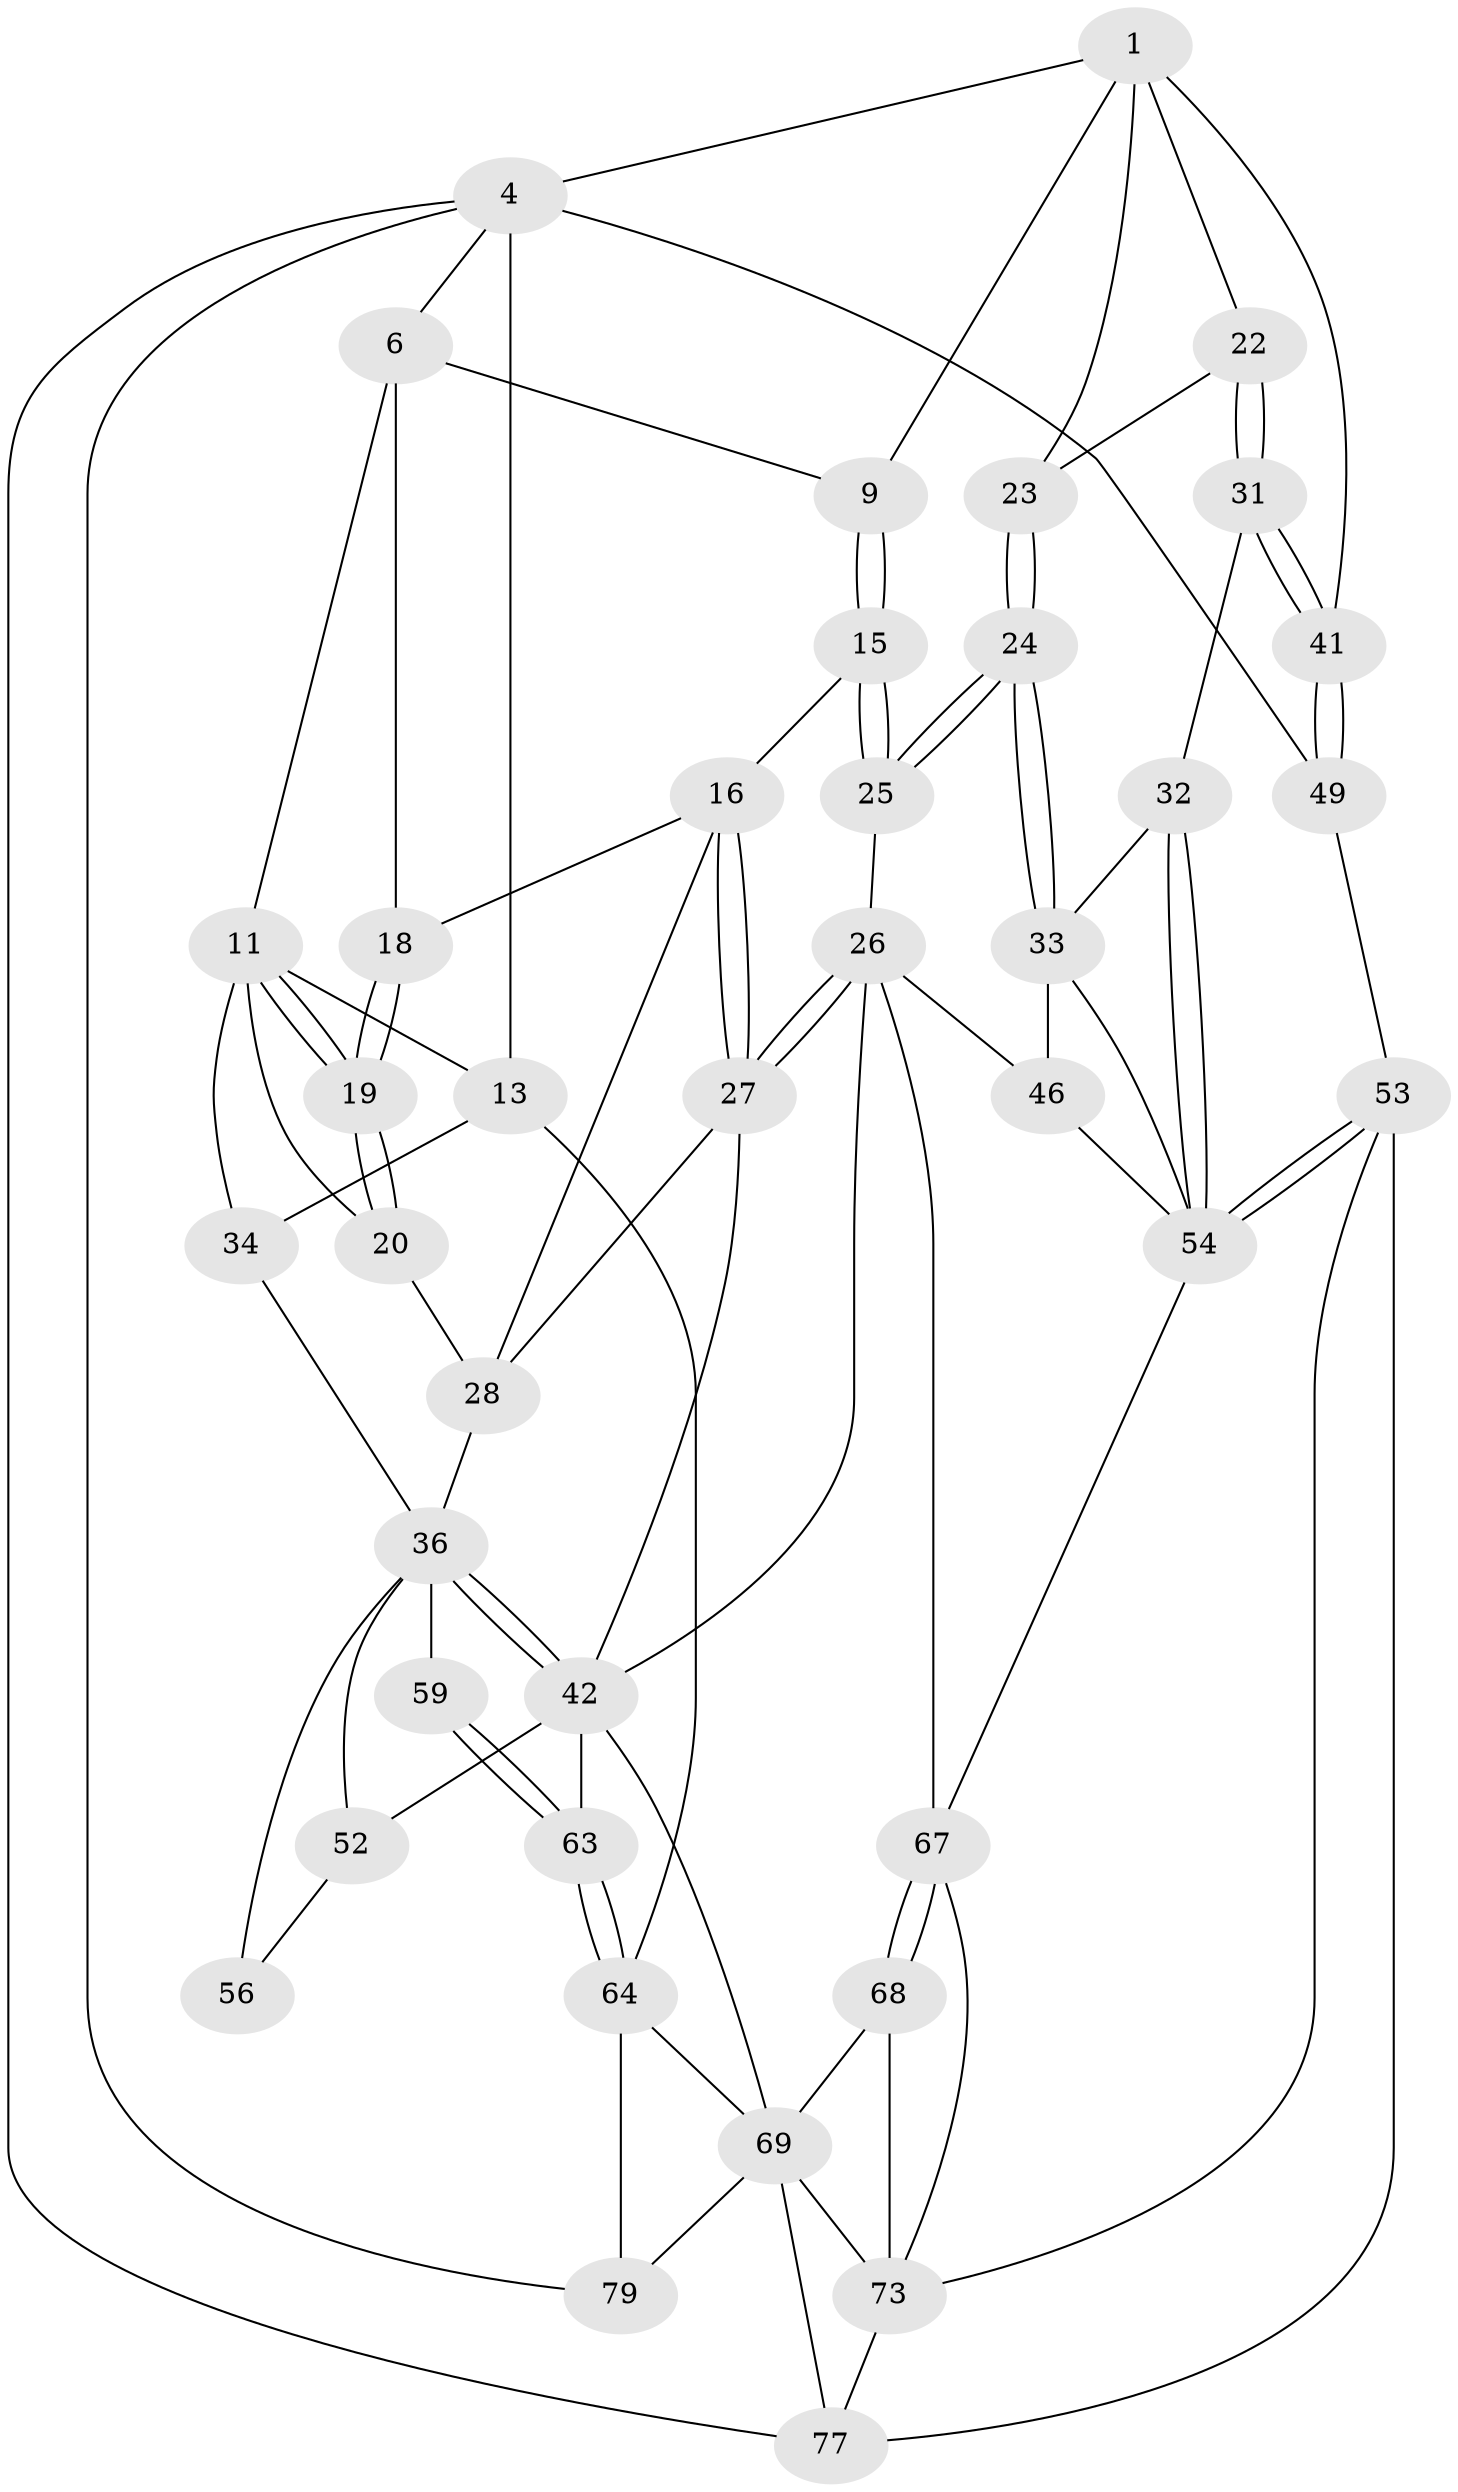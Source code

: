 // original degree distribution, {3: 0.025, 5: 0.5, 4: 0.25, 6: 0.225}
// Generated by graph-tools (version 1.1) at 2025/16/03/09/25 04:16:59]
// undirected, 40 vertices, 94 edges
graph export_dot {
graph [start="1"]
  node [color=gray90,style=filled];
  1 [pos="+0.7579610195610292+0.05264191525766814",super="+8+2"];
  4 [pos="+1+0",super="+14+5+48"];
  6 [pos="+0.43296965534997606+0",super="+7+10"];
  9 [pos="+0.6875479173431396+0.17836965520332476"];
  11 [pos="+0.12412622870270848+0.10875961808591247",super="+12"];
  13 [pos="+0+0",super="+35"];
  15 [pos="+0.6771367498278834+0.1954368317992776"];
  16 [pos="+0.508267807051926+0.21542223882663525",super="+17"];
  18 [pos="+0.40575769546638885+0.1096049187406242"];
  19 [pos="+0.21517583257876954+0.22424967864487788"];
  20 [pos="+0.1686573314821662+0.30345606014515425"];
  22 [pos="+0.9886818915541733+0.13524135870436843"];
  23 [pos="+0.8690288033971534+0.19751632965916924"];
  24 [pos="+0.7423982068901703+0.3744454398921191"];
  25 [pos="+0.6655638862621148+0.35773354108566696"];
  26 [pos="+0.6307759098921402+0.3668599392455656",super="+43"];
  27 [pos="+0.6032211498530832+0.35655063613473315",super="+30"];
  28 [pos="+0.3969472710501834+0.3039702996539897",super="+29"];
  31 [pos="+0.9083855450717672+0.4386262733525295"];
  32 [pos="+0.8789619301716713+0.4546115665019747"];
  33 [pos="+0.8013573368434563+0.4502207251246769",super="+45"];
  34 [pos="+0.08595667621728884+0.36738012736872977",super="+40"];
  36 [pos="+0.3230779977028667+0.40920250881220976",super="+37"];
  41 [pos="+1+0.49249929655210745"];
  42 [pos="+0.4456988864178065+0.48296640464073326",super="+44"];
  46 [pos="+0.6982456354552916+0.5745073542528711"];
  49 [pos="+1+0.7146886359633737"];
  52 [pos="+0.32809322166370086+0.5635111268131258"];
  53 [pos="+1+0.7246639814195034",super="+72"];
  54 [pos="+0.9527213952827914+0.6657949115651768",super="+55"];
  56 [pos="+0.29504865190633245+0.565443936012386"];
  59 [pos="+0.18999155634337242+0.6363964705073271"];
  63 [pos="+0.22567083113874084+0.7565006352918217"];
  64 [pos="+0.22065583483197343+0.7850313718177997",super="+65"];
  67 [pos="+0.5983756430597689+0.735102246304613",super="+71"];
  68 [pos="+0.597913206582922+0.7360165719964085"];
  69 [pos="+0.41727003380540206+0.6449377722051838",super="+70"];
  73 [pos="+0.8133252883124765+0.8884506135258425",super="+74"];
  77 [pos="+0.6759083155365619+1",super="+80"];
  79 [pos="+0.1557411327935024+1"];
  1 -- 9;
  1 -- 23;
  1 -- 4;
  1 -- 22;
  1 -- 41;
  4 -- 13 [weight=2];
  4 -- 6;
  4 -- 49;
  4 -- 77;
  4 -- 79;
  6 -- 9;
  6 -- 18;
  6 -- 11;
  9 -- 15;
  9 -- 15;
  11 -- 19;
  11 -- 19;
  11 -- 34;
  11 -- 20;
  11 -- 13;
  13 -- 64;
  13 -- 34 [weight=2];
  15 -- 16;
  15 -- 25;
  15 -- 25;
  16 -- 27;
  16 -- 27;
  16 -- 18;
  16 -- 28;
  18 -- 19;
  18 -- 19;
  19 -- 20;
  19 -- 20;
  20 -- 28;
  22 -- 23;
  22 -- 31;
  22 -- 31;
  23 -- 24;
  23 -- 24;
  24 -- 25;
  24 -- 25;
  24 -- 33;
  24 -- 33;
  25 -- 26;
  26 -- 27;
  26 -- 27;
  26 -- 67;
  26 -- 46;
  26 -- 42;
  27 -- 42;
  27 -- 28;
  28 -- 36;
  31 -- 32;
  31 -- 41;
  31 -- 41;
  32 -- 33;
  32 -- 54;
  32 -- 54;
  33 -- 46;
  33 -- 54;
  34 -- 36;
  36 -- 42;
  36 -- 42;
  36 -- 52;
  36 -- 56 [weight=2];
  36 -- 59 [weight=2];
  41 -- 49;
  41 -- 49;
  42 -- 52;
  42 -- 69;
  42 -- 63;
  46 -- 54;
  49 -- 53;
  52 -- 56;
  53 -- 54;
  53 -- 54;
  53 -- 73;
  53 -- 77;
  54 -- 67;
  59 -- 63;
  59 -- 63;
  63 -- 64;
  63 -- 64;
  64 -- 79;
  64 -- 69;
  67 -- 68;
  67 -- 68;
  67 -- 73;
  68 -- 69;
  68 -- 73;
  69 -- 77;
  69 -- 79;
  69 -- 73;
  73 -- 77;
}
